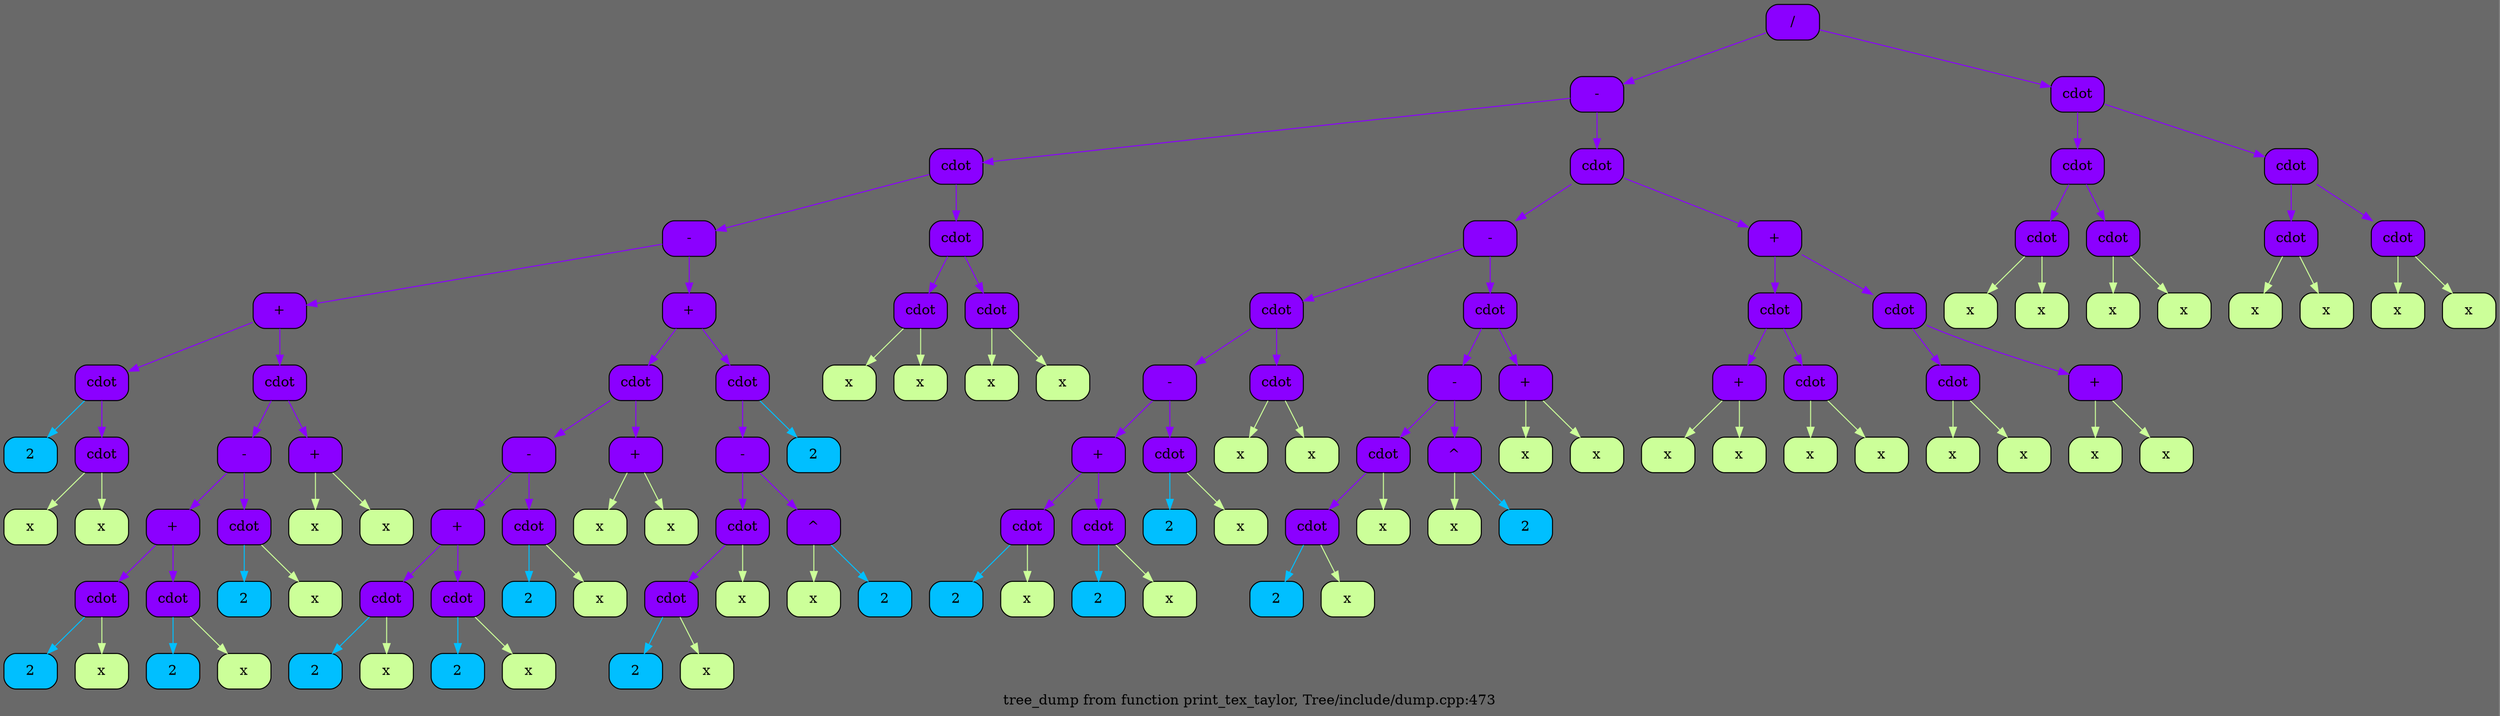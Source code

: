 digraph List {
	rankdir = HR;
	bgcolor = "#696969";
	node0 [shape = Mrecord, style = filled, fillcolor = "#8B00FF", label = "{/}"];
	node1 [shape = Mrecord, style = filled, fillcolor = "#8B00FF", label = "{-}"];
	node0 -> node1 [color = "#8B00FF"];
	node2 [shape = Mrecord, style = filled, fillcolor = "#8B00FF", label = "{ \cdot }"];
	node1 -> node2 [color = "#8B00FF"];
	node3 [shape = Mrecord, style = filled, fillcolor = "#8B00FF", label = "{-}"];
	node2 -> node3 [color = "#8B00FF"];
	node4 [shape = Mrecord, style = filled, fillcolor = "#8B00FF", label = "{+}"];
	node3 -> node4 [color = "#8B00FF"];
	node5 [shape = Mrecord, style = filled, fillcolor = "#8B00FF", label = "{ \cdot }"];
	node4 -> node5 [color = "#8B00FF"];
	node6 [shape = Mrecord, style = filled, fillcolor = "#00BFFF", label = "{2}"];
	node5 -> node6 [color = "#00BFFF"];
	node7 [shape = Mrecord, style = filled, fillcolor = "#8B00FF", label = "{ \cdot }"];
	node5 -> node7 [color = "#8B00FF"];
	node8 [shape = Mrecord, style = filled, fillcolor = "#ccff99", label = "{x}"];
	node7 -> node8 [color = "#ccff99"];
	node9 [shape = Mrecord, style = filled, fillcolor = "#ccff99", label = "{x}"];
	node7 -> node9 [color = "#ccff99"];
	node10 [shape = Mrecord, style = filled, fillcolor = "#8B00FF", label = "{ \cdot }"];
	node4 -> node10 [color = "#8B00FF"];
	node11 [shape = Mrecord, style = filled, fillcolor = "#8B00FF", label = "{-}"];
	node10 -> node11 [color = "#8B00FF"];
	node12 [shape = Mrecord, style = filled, fillcolor = "#8B00FF", label = "{+}"];
	node11 -> node12 [color = "#8B00FF"];
	node13 [shape = Mrecord, style = filled, fillcolor = "#8B00FF", label = "{ \cdot }"];
	node12 -> node13 [color = "#8B00FF"];
	node14 [shape = Mrecord, style = filled, fillcolor = "#00BFFF", label = "{2}"];
	node13 -> node14 [color = "#00BFFF"];
	node15 [shape = Mrecord, style = filled, fillcolor = "#ccff99", label = "{x}"];
	node13 -> node15 [color = "#ccff99"];
	node16 [shape = Mrecord, style = filled, fillcolor = "#8B00FF", label = "{ \cdot }"];
	node12 -> node16 [color = "#8B00FF"];
	node17 [shape = Mrecord, style = filled, fillcolor = "#00BFFF", label = "{2}"];
	node16 -> node17 [color = "#00BFFF"];
	node18 [shape = Mrecord, style = filled, fillcolor = "#ccff99", label = "{x}"];
	node16 -> node18 [color = "#ccff99"];
	node19 [shape = Mrecord, style = filled, fillcolor = "#8B00FF", label = "{ \cdot }"];
	node11 -> node19 [color = "#8B00FF"];
	node20 [shape = Mrecord, style = filled, fillcolor = "#00BFFF", label = "{2}"];
	node19 -> node20 [color = "#00BFFF"];
	node21 [shape = Mrecord, style = filled, fillcolor = "#ccff99", label = "{x}"];
	node19 -> node21 [color = "#ccff99"];
	node22 [shape = Mrecord, style = filled, fillcolor = "#8B00FF", label = "{+}"];
	node10 -> node22 [color = "#8B00FF"];
	node23 [shape = Mrecord, style = filled, fillcolor = "#ccff99", label = "{x}"];
	node22 -> node23 [color = "#ccff99"];
	node24 [shape = Mrecord, style = filled, fillcolor = "#ccff99", label = "{x}"];
	node22 -> node24 [color = "#ccff99"];
	node25 [shape = Mrecord, style = filled, fillcolor = "#8B00FF", label = "{+}"];
	node3 -> node25 [color = "#8B00FF"];
	node26 [shape = Mrecord, style = filled, fillcolor = "#8B00FF", label = "{ \cdot }"];
	node25 -> node26 [color = "#8B00FF"];
	node27 [shape = Mrecord, style = filled, fillcolor = "#8B00FF", label = "{-}"];
	node26 -> node27 [color = "#8B00FF"];
	node28 [shape = Mrecord, style = filled, fillcolor = "#8B00FF", label = "{+}"];
	node27 -> node28 [color = "#8B00FF"];
	node29 [shape = Mrecord, style = filled, fillcolor = "#8B00FF", label = "{ \cdot }"];
	node28 -> node29 [color = "#8B00FF"];
	node30 [shape = Mrecord, style = filled, fillcolor = "#00BFFF", label = "{2}"];
	node29 -> node30 [color = "#00BFFF"];
	node31 [shape = Mrecord, style = filled, fillcolor = "#ccff99", label = "{x}"];
	node29 -> node31 [color = "#ccff99"];
	node32 [shape = Mrecord, style = filled, fillcolor = "#8B00FF", label = "{ \cdot }"];
	node28 -> node32 [color = "#8B00FF"];
	node33 [shape = Mrecord, style = filled, fillcolor = "#00BFFF", label = "{2}"];
	node32 -> node33 [color = "#00BFFF"];
	node34 [shape = Mrecord, style = filled, fillcolor = "#ccff99", label = "{x}"];
	node32 -> node34 [color = "#ccff99"];
	node35 [shape = Mrecord, style = filled, fillcolor = "#8B00FF", label = "{ \cdot }"];
	node27 -> node35 [color = "#8B00FF"];
	node36 [shape = Mrecord, style = filled, fillcolor = "#00BFFF", label = "{2}"];
	node35 -> node36 [color = "#00BFFF"];
	node37 [shape = Mrecord, style = filled, fillcolor = "#ccff99", label = "{x}"];
	node35 -> node37 [color = "#ccff99"];
	node38 [shape = Mrecord, style = filled, fillcolor = "#8B00FF", label = "{+}"];
	node26 -> node38 [color = "#8B00FF"];
	node39 [shape = Mrecord, style = filled, fillcolor = "#ccff99", label = "{x}"];
	node38 -> node39 [color = "#ccff99"];
	node40 [shape = Mrecord, style = filled, fillcolor = "#ccff99", label = "{x}"];
	node38 -> node40 [color = "#ccff99"];
	node41 [shape = Mrecord, style = filled, fillcolor = "#8B00FF", label = "{ \cdot }"];
	node25 -> node41 [color = "#8B00FF"];
	node42 [shape = Mrecord, style = filled, fillcolor = "#8B00FF", label = "{-}"];
	node41 -> node42 [color = "#8B00FF"];
	node43 [shape = Mrecord, style = filled, fillcolor = "#8B00FF", label = "{ \cdot }"];
	node42 -> node43 [color = "#8B00FF"];
	node44 [shape = Mrecord, style = filled, fillcolor = "#8B00FF", label = "{ \cdot }"];
	node43 -> node44 [color = "#8B00FF"];
	node45 [shape = Mrecord, style = filled, fillcolor = "#00BFFF", label = "{2}"];
	node44 -> node45 [color = "#00BFFF"];
	node46 [shape = Mrecord, style = filled, fillcolor = "#ccff99", label = "{x}"];
	node44 -> node46 [color = "#ccff99"];
	node47 [shape = Mrecord, style = filled, fillcolor = "#ccff99", label = "{x}"];
	node43 -> node47 [color = "#ccff99"];
	node48 [shape = Mrecord, style = filled, fillcolor = "#8B00FF", label = "{^}"];
	node42 -> node48 [color = "#8B00FF"];
	node49 [shape = Mrecord, style = filled, fillcolor = "#ccff99", label = "{x}"];
	node48 -> node49 [color = "#ccff99"];
	node50 [shape = Mrecord, style = filled, fillcolor = "#00BFFF", label = "{2}"];
	node48 -> node50 [color = "#00BFFF"];
	node51 [shape = Mrecord, style = filled, fillcolor = "#00BFFF", label = "{2}"];
	node41 -> node51 [color = "#00BFFF"];
	node52 [shape = Mrecord, style = filled, fillcolor = "#8B00FF", label = "{ \cdot }"];
	node2 -> node52 [color = "#8B00FF"];
	node53 [shape = Mrecord, style = filled, fillcolor = "#8B00FF", label = "{ \cdot }"];
	node52 -> node53 [color = "#8B00FF"];
	node54 [shape = Mrecord, style = filled, fillcolor = "#ccff99", label = "{x}"];
	node53 -> node54 [color = "#ccff99"];
	node55 [shape = Mrecord, style = filled, fillcolor = "#ccff99", label = "{x}"];
	node53 -> node55 [color = "#ccff99"];
	node56 [shape = Mrecord, style = filled, fillcolor = "#8B00FF", label = "{ \cdot }"];
	node52 -> node56 [color = "#8B00FF"];
	node57 [shape = Mrecord, style = filled, fillcolor = "#ccff99", label = "{x}"];
	node56 -> node57 [color = "#ccff99"];
	node58 [shape = Mrecord, style = filled, fillcolor = "#ccff99", label = "{x}"];
	node56 -> node58 [color = "#ccff99"];
	node59 [shape = Mrecord, style = filled, fillcolor = "#8B00FF", label = "{ \cdot }"];
	node1 -> node59 [color = "#8B00FF"];
	node60 [shape = Mrecord, style = filled, fillcolor = "#8B00FF", label = "{-}"];
	node59 -> node60 [color = "#8B00FF"];
	node61 [shape = Mrecord, style = filled, fillcolor = "#8B00FF", label = "{ \cdot }"];
	node60 -> node61 [color = "#8B00FF"];
	node62 [shape = Mrecord, style = filled, fillcolor = "#8B00FF", label = "{-}"];
	node61 -> node62 [color = "#8B00FF"];
	node63 [shape = Mrecord, style = filled, fillcolor = "#8B00FF", label = "{+}"];
	node62 -> node63 [color = "#8B00FF"];
	node64 [shape = Mrecord, style = filled, fillcolor = "#8B00FF", label = "{ \cdot }"];
	node63 -> node64 [color = "#8B00FF"];
	node65 [shape = Mrecord, style = filled, fillcolor = "#00BFFF", label = "{2}"];
	node64 -> node65 [color = "#00BFFF"];
	node66 [shape = Mrecord, style = filled, fillcolor = "#ccff99", label = "{x}"];
	node64 -> node66 [color = "#ccff99"];
	node67 [shape = Mrecord, style = filled, fillcolor = "#8B00FF", label = "{ \cdot }"];
	node63 -> node67 [color = "#8B00FF"];
	node68 [shape = Mrecord, style = filled, fillcolor = "#00BFFF", label = "{2}"];
	node67 -> node68 [color = "#00BFFF"];
	node69 [shape = Mrecord, style = filled, fillcolor = "#ccff99", label = "{x}"];
	node67 -> node69 [color = "#ccff99"];
	node70 [shape = Mrecord, style = filled, fillcolor = "#8B00FF", label = "{ \cdot }"];
	node62 -> node70 [color = "#8B00FF"];
	node71 [shape = Mrecord, style = filled, fillcolor = "#00BFFF", label = "{2}"];
	node70 -> node71 [color = "#00BFFF"];
	node72 [shape = Mrecord, style = filled, fillcolor = "#ccff99", label = "{x}"];
	node70 -> node72 [color = "#ccff99"];
	node73 [shape = Mrecord, style = filled, fillcolor = "#8B00FF", label = "{ \cdot }"];
	node61 -> node73 [color = "#8B00FF"];
	node74 [shape = Mrecord, style = filled, fillcolor = "#ccff99", label = "{x}"];
	node73 -> node74 [color = "#ccff99"];
	node75 [shape = Mrecord, style = filled, fillcolor = "#ccff99", label = "{x}"];
	node73 -> node75 [color = "#ccff99"];
	node76 [shape = Mrecord, style = filled, fillcolor = "#8B00FF", label = "{ \cdot }"];
	node60 -> node76 [color = "#8B00FF"];
	node77 [shape = Mrecord, style = filled, fillcolor = "#8B00FF", label = "{-}"];
	node76 -> node77 [color = "#8B00FF"];
	node78 [shape = Mrecord, style = filled, fillcolor = "#8B00FF", label = "{ \cdot }"];
	node77 -> node78 [color = "#8B00FF"];
	node79 [shape = Mrecord, style = filled, fillcolor = "#8B00FF", label = "{ \cdot }"];
	node78 -> node79 [color = "#8B00FF"];
	node80 [shape = Mrecord, style = filled, fillcolor = "#00BFFF", label = "{2}"];
	node79 -> node80 [color = "#00BFFF"];
	node81 [shape = Mrecord, style = filled, fillcolor = "#ccff99", label = "{x}"];
	node79 -> node81 [color = "#ccff99"];
	node82 [shape = Mrecord, style = filled, fillcolor = "#ccff99", label = "{x}"];
	node78 -> node82 [color = "#ccff99"];
	node83 [shape = Mrecord, style = filled, fillcolor = "#8B00FF", label = "{^}"];
	node77 -> node83 [color = "#8B00FF"];
	node84 [shape = Mrecord, style = filled, fillcolor = "#ccff99", label = "{x}"];
	node83 -> node84 [color = "#ccff99"];
	node85 [shape = Mrecord, style = filled, fillcolor = "#00BFFF", label = "{2}"];
	node83 -> node85 [color = "#00BFFF"];
	node86 [shape = Mrecord, style = filled, fillcolor = "#8B00FF", label = "{+}"];
	node76 -> node86 [color = "#8B00FF"];
	node87 [shape = Mrecord, style = filled, fillcolor = "#ccff99", label = "{x}"];
	node86 -> node87 [color = "#ccff99"];
	node88 [shape = Mrecord, style = filled, fillcolor = "#ccff99", label = "{x}"];
	node86 -> node88 [color = "#ccff99"];
	node89 [shape = Mrecord, style = filled, fillcolor = "#8B00FF", label = "{+}"];
	node59 -> node89 [color = "#8B00FF"];
	node90 [shape = Mrecord, style = filled, fillcolor = "#8B00FF", label = "{ \cdot }"];
	node89 -> node90 [color = "#8B00FF"];
	node91 [shape = Mrecord, style = filled, fillcolor = "#8B00FF", label = "{+}"];
	node90 -> node91 [color = "#8B00FF"];
	node92 [shape = Mrecord, style = filled, fillcolor = "#ccff99", label = "{x}"];
	node91 -> node92 [color = "#ccff99"];
	node93 [shape = Mrecord, style = filled, fillcolor = "#ccff99", label = "{x}"];
	node91 -> node93 [color = "#ccff99"];
	node94 [shape = Mrecord, style = filled, fillcolor = "#8B00FF", label = "{ \cdot }"];
	node90 -> node94 [color = "#8B00FF"];
	node95 [shape = Mrecord, style = filled, fillcolor = "#ccff99", label = "{x}"];
	node94 -> node95 [color = "#ccff99"];
	node96 [shape = Mrecord, style = filled, fillcolor = "#ccff99", label = "{x}"];
	node94 -> node96 [color = "#ccff99"];
	node97 [shape = Mrecord, style = filled, fillcolor = "#8B00FF", label = "{ \cdot }"];
	node89 -> node97 [color = "#8B00FF"];
	node98 [shape = Mrecord, style = filled, fillcolor = "#8B00FF", label = "{ \cdot }"];
	node97 -> node98 [color = "#8B00FF"];
	node99 [shape = Mrecord, style = filled, fillcolor = "#ccff99", label = "{x}"];
	node98 -> node99 [color = "#ccff99"];
	node100 [shape = Mrecord, style = filled, fillcolor = "#ccff99", label = "{x}"];
	node98 -> node100 [color = "#ccff99"];
	node101 [shape = Mrecord, style = filled, fillcolor = "#8B00FF", label = "{+}"];
	node97 -> node101 [color = "#8B00FF"];
	node102 [shape = Mrecord, style = filled, fillcolor = "#ccff99", label = "{x}"];
	node101 -> node102 [color = "#ccff99"];
	node103 [shape = Mrecord, style = filled, fillcolor = "#ccff99", label = "{x}"];
	node101 -> node103 [color = "#ccff99"];
	node104 [shape = Mrecord, style = filled, fillcolor = "#8B00FF", label = "{ \cdot }"];
	node0 -> node104 [color = "#8B00FF"];
	node105 [shape = Mrecord, style = filled, fillcolor = "#8B00FF", label = "{ \cdot }"];
	node104 -> node105 [color = "#8B00FF"];
	node106 [shape = Mrecord, style = filled, fillcolor = "#8B00FF", label = "{ \cdot }"];
	node105 -> node106 [color = "#8B00FF"];
	node107 [shape = Mrecord, style = filled, fillcolor = "#ccff99", label = "{x}"];
	node106 -> node107 [color = "#ccff99"];
	node108 [shape = Mrecord, style = filled, fillcolor = "#ccff99", label = "{x}"];
	node106 -> node108 [color = "#ccff99"];
	node109 [shape = Mrecord, style = filled, fillcolor = "#8B00FF", label = "{ \cdot }"];
	node105 -> node109 [color = "#8B00FF"];
	node110 [shape = Mrecord, style = filled, fillcolor = "#ccff99", label = "{x}"];
	node109 -> node110 [color = "#ccff99"];
	node111 [shape = Mrecord, style = filled, fillcolor = "#ccff99", label = "{x}"];
	node109 -> node111 [color = "#ccff99"];
	node112 [shape = Mrecord, style = filled, fillcolor = "#8B00FF", label = "{ \cdot }"];
	node104 -> node112 [color = "#8B00FF"];
	node113 [shape = Mrecord, style = filled, fillcolor = "#8B00FF", label = "{ \cdot }"];
	node112 -> node113 [color = "#8B00FF"];
	node114 [shape = Mrecord, style = filled, fillcolor = "#ccff99", label = "{x}"];
	node113 -> node114 [color = "#ccff99"];
	node115 [shape = Mrecord, style = filled, fillcolor = "#ccff99", label = "{x}"];
	node113 -> node115 [color = "#ccff99"];
	node116 [shape = Mrecord, style = filled, fillcolor = "#8B00FF", label = "{ \cdot }"];
	node112 -> node116 [color = "#8B00FF"];
	node117 [shape = Mrecord, style = filled, fillcolor = "#ccff99", label = "{x}"];
	node116 -> node117 [color = "#ccff99"];
	node118 [shape = Mrecord, style = filled, fillcolor = "#ccff99", label = "{x}"];
	node116 -> node118 [color = "#ccff99"];
	label = "tree_dump from function print_tex_taylor, Tree/include/dump.cpp:473";}


